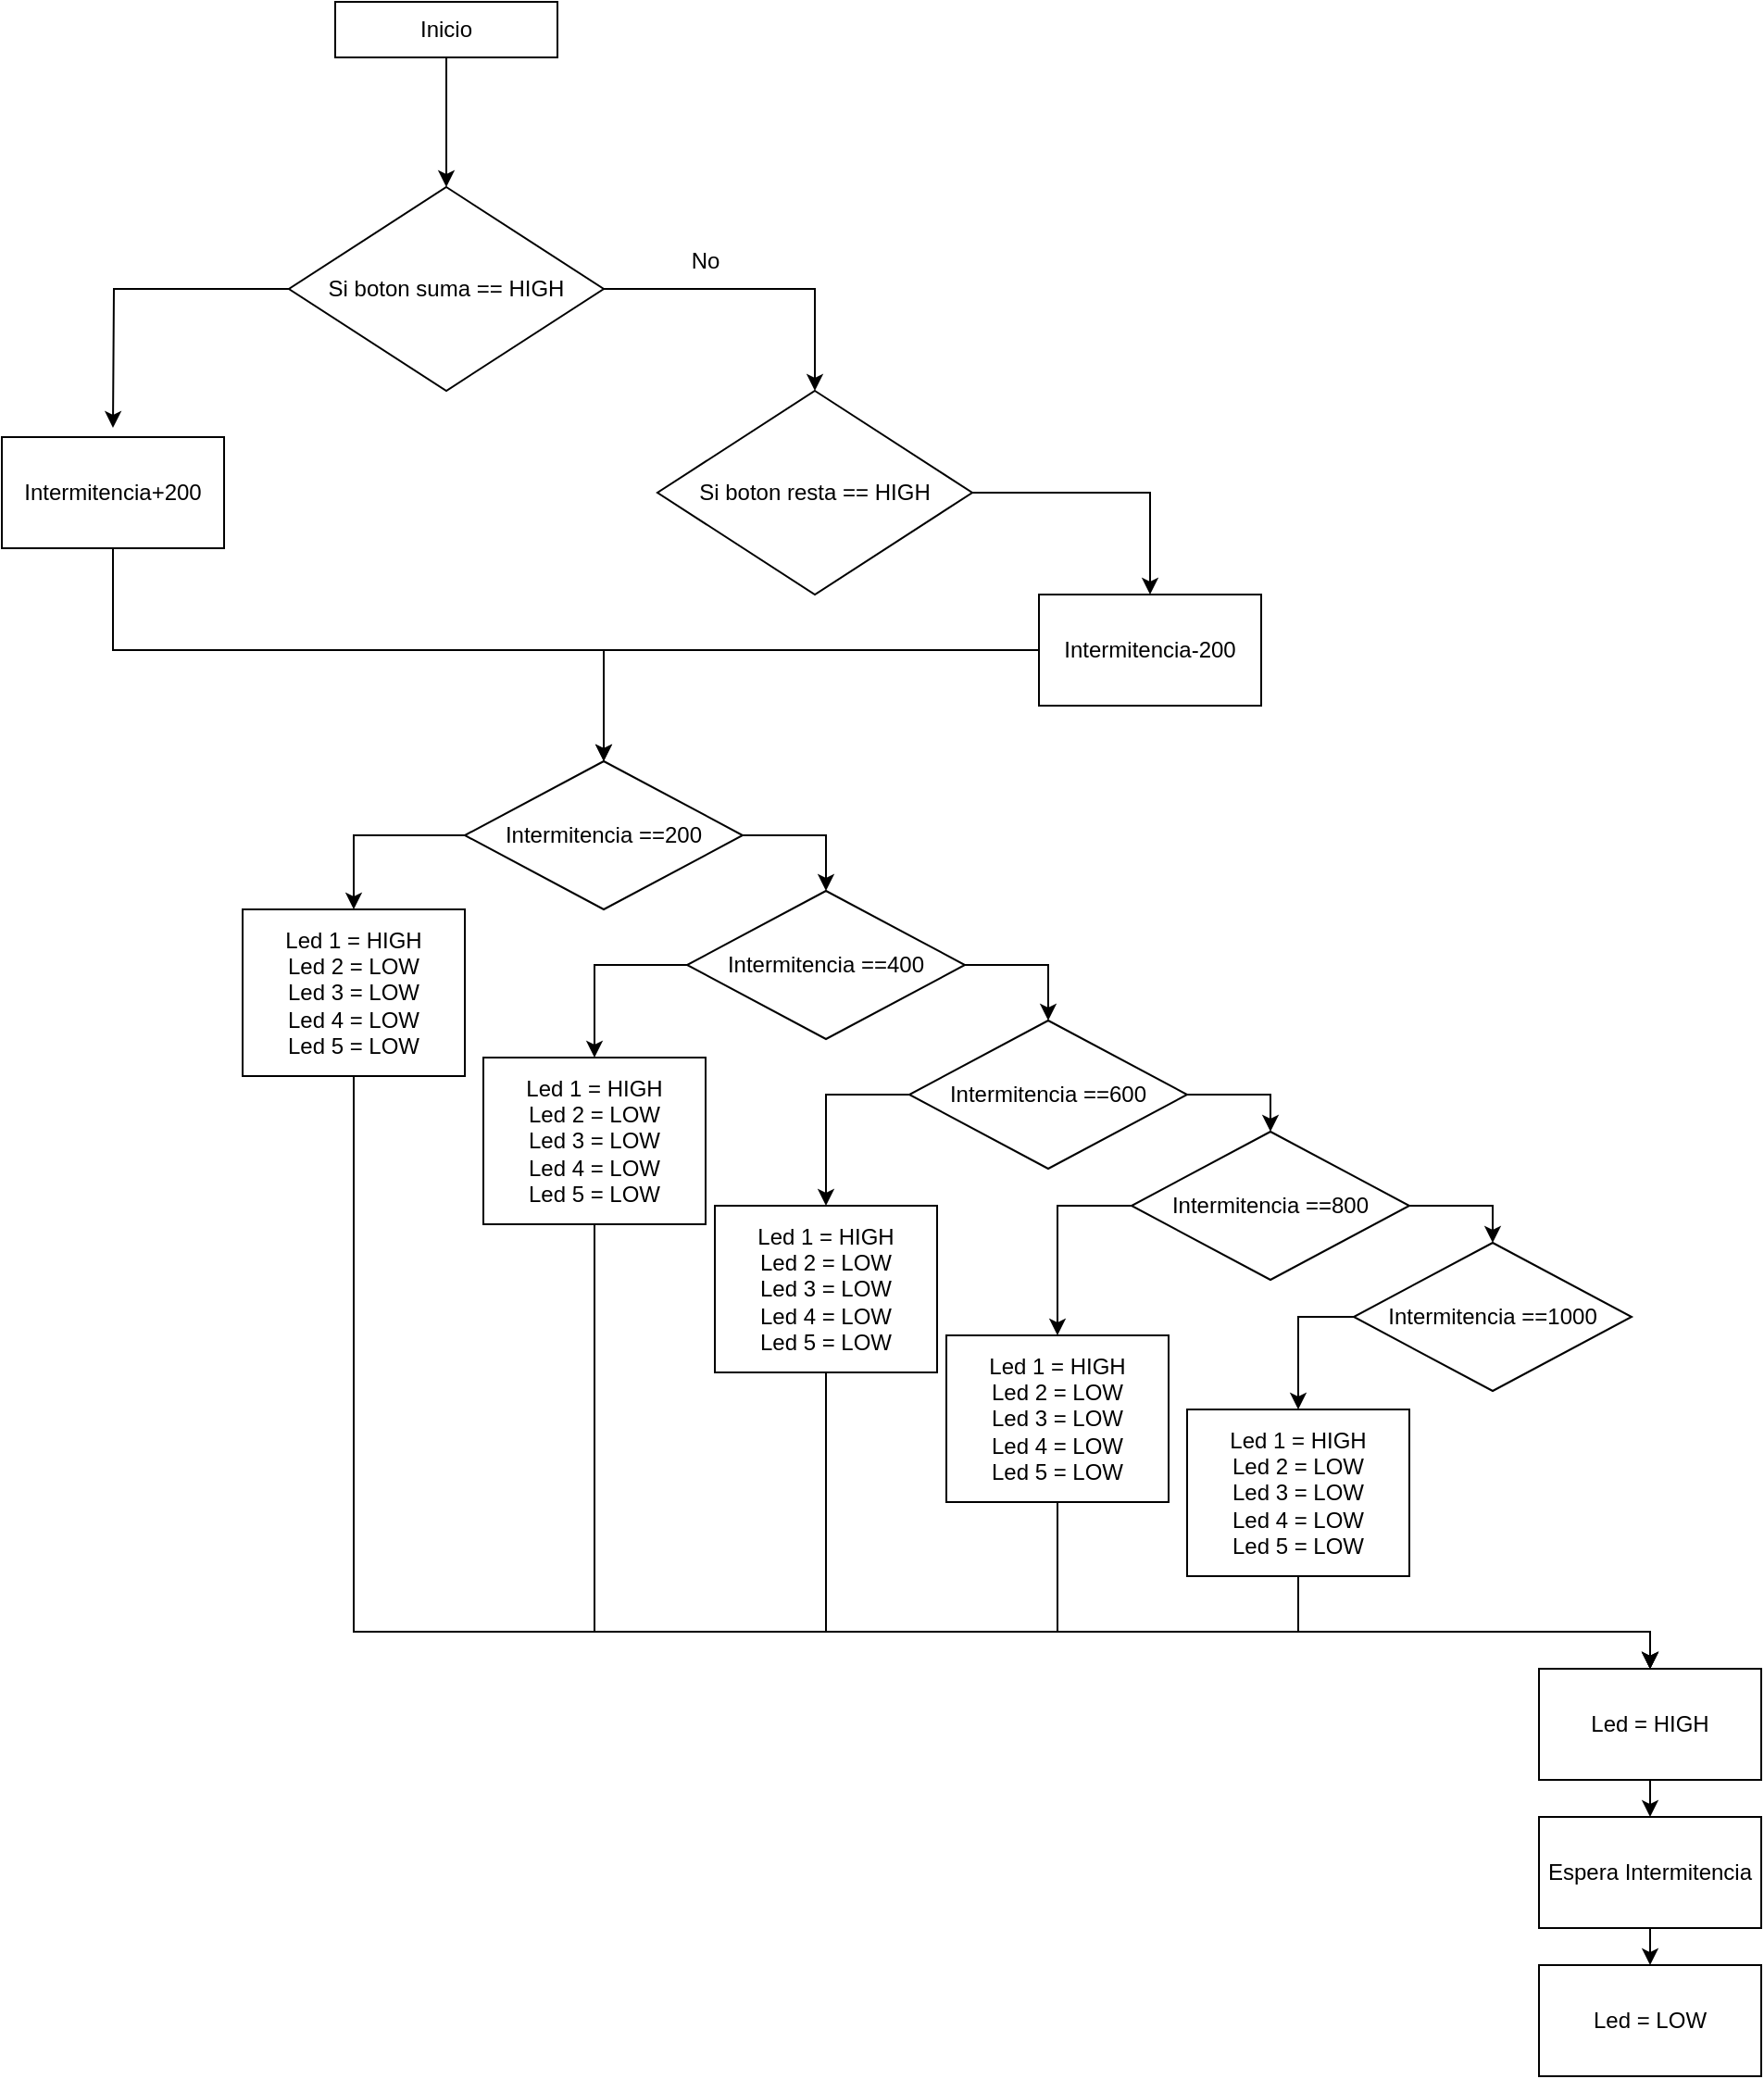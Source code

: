 <mxfile version="13.9.6" type="github">
  <diagram id="iE01cPU_em4rRyx1jpqw" name="Page-1">
    <mxGraphModel dx="1102" dy="581" grid="1" gridSize="10" guides="1" tooltips="1" connect="1" arrows="1" fold="1" page="1" pageScale="1" pageWidth="827" pageHeight="1169" math="0" shadow="0">
      <root>
        <mxCell id="0" />
        <mxCell id="1" parent="0" />
        <mxCell id="VOB8Ha4VLjzvechZsh4D-3" style="edgeStyle=orthogonalEdgeStyle;rounded=0;orthogonalLoop=1;jettySize=auto;html=1;entryX=0.5;entryY=0;entryDx=0;entryDy=0;" edge="1" parent="1" source="VOB8Ha4VLjzvechZsh4D-1" target="VOB8Ha4VLjzvechZsh4D-2">
          <mxGeometry relative="1" as="geometry" />
        </mxCell>
        <mxCell id="VOB8Ha4VLjzvechZsh4D-1" value="Inicio" style="rounded=0;whiteSpace=wrap;html=1;" vertex="1" parent="1">
          <mxGeometry x="240" width="120" height="30" as="geometry" />
        </mxCell>
        <mxCell id="VOB8Ha4VLjzvechZsh4D-5" style="edgeStyle=orthogonalEdgeStyle;rounded=0;orthogonalLoop=1;jettySize=auto;html=1;exitX=1;exitY=0.5;exitDx=0;exitDy=0;entryX=0.5;entryY=0;entryDx=0;entryDy=0;" edge="1" parent="1" source="VOB8Ha4VLjzvechZsh4D-2" target="VOB8Ha4VLjzvechZsh4D-4">
          <mxGeometry relative="1" as="geometry" />
        </mxCell>
        <mxCell id="VOB8Ha4VLjzvechZsh4D-9" style="edgeStyle=orthogonalEdgeStyle;rounded=0;orthogonalLoop=1;jettySize=auto;html=1;" edge="1" parent="1" source="VOB8Ha4VLjzvechZsh4D-2">
          <mxGeometry relative="1" as="geometry">
            <mxPoint x="120" y="230" as="targetPoint" />
          </mxGeometry>
        </mxCell>
        <mxCell id="VOB8Ha4VLjzvechZsh4D-2" value="Si boton suma == HIGH" style="rhombus;whiteSpace=wrap;html=1;" vertex="1" parent="1">
          <mxGeometry x="215" y="100" width="170" height="110" as="geometry" />
        </mxCell>
        <mxCell id="VOB8Ha4VLjzvechZsh4D-11" style="edgeStyle=orthogonalEdgeStyle;rounded=0;orthogonalLoop=1;jettySize=auto;html=1;exitX=1;exitY=0.5;exitDx=0;exitDy=0;entryX=0.5;entryY=0;entryDx=0;entryDy=0;" edge="1" parent="1" source="VOB8Ha4VLjzvechZsh4D-4" target="VOB8Ha4VLjzvechZsh4D-10">
          <mxGeometry relative="1" as="geometry" />
        </mxCell>
        <mxCell id="VOB8Ha4VLjzvechZsh4D-4" value="Si boton resta == HIGH" style="rhombus;whiteSpace=wrap;html=1;" vertex="1" parent="1">
          <mxGeometry x="414" y="210" width="170" height="110" as="geometry" />
        </mxCell>
        <mxCell id="VOB8Ha4VLjzvechZsh4D-6" value="No" style="text;html=1;strokeColor=none;fillColor=none;align=center;verticalAlign=middle;whiteSpace=wrap;rounded=0;" vertex="1" parent="1">
          <mxGeometry x="420" y="130" width="40" height="20" as="geometry" />
        </mxCell>
        <mxCell id="VOB8Ha4VLjzvechZsh4D-21" style="edgeStyle=orthogonalEdgeStyle;rounded=0;orthogonalLoop=1;jettySize=auto;html=1;exitX=0.5;exitY=1;exitDx=0;exitDy=0;" edge="1" parent="1" source="VOB8Ha4VLjzvechZsh4D-7" target="VOB8Ha4VLjzvechZsh4D-12">
          <mxGeometry relative="1" as="geometry">
            <Array as="points">
              <mxPoint x="120" y="350" />
              <mxPoint x="385" y="350" />
            </Array>
          </mxGeometry>
        </mxCell>
        <mxCell id="VOB8Ha4VLjzvechZsh4D-7" value="Intermitencia+200" style="rounded=0;whiteSpace=wrap;html=1;" vertex="1" parent="1">
          <mxGeometry x="60" y="235" width="120" height="60" as="geometry" />
        </mxCell>
        <mxCell id="VOB8Ha4VLjzvechZsh4D-22" style="edgeStyle=orthogonalEdgeStyle;rounded=0;orthogonalLoop=1;jettySize=auto;html=1;exitX=0;exitY=0.5;exitDx=0;exitDy=0;" edge="1" parent="1" source="VOB8Ha4VLjzvechZsh4D-10" target="VOB8Ha4VLjzvechZsh4D-12">
          <mxGeometry relative="1" as="geometry" />
        </mxCell>
        <mxCell id="VOB8Ha4VLjzvechZsh4D-10" value="Intermitencia-200" style="rounded=0;whiteSpace=wrap;html=1;" vertex="1" parent="1">
          <mxGeometry x="620" y="320" width="120" height="60" as="geometry" />
        </mxCell>
        <mxCell id="VOB8Ha4VLjzvechZsh4D-17" style="edgeStyle=orthogonalEdgeStyle;rounded=0;orthogonalLoop=1;jettySize=auto;html=1;exitX=1;exitY=0.5;exitDx=0;exitDy=0;entryX=0.5;entryY=0;entryDx=0;entryDy=0;" edge="1" parent="1" source="VOB8Ha4VLjzvechZsh4D-12" target="VOB8Ha4VLjzvechZsh4D-13">
          <mxGeometry relative="1" as="geometry" />
        </mxCell>
        <mxCell id="VOB8Ha4VLjzvechZsh4D-24" style="edgeStyle=orthogonalEdgeStyle;rounded=0;orthogonalLoop=1;jettySize=auto;html=1;exitX=0;exitY=0.5;exitDx=0;exitDy=0;entryX=0.5;entryY=0;entryDx=0;entryDy=0;" edge="1" parent="1" source="VOB8Ha4VLjzvechZsh4D-12" target="VOB8Ha4VLjzvechZsh4D-23">
          <mxGeometry relative="1" as="geometry" />
        </mxCell>
        <mxCell id="VOB8Ha4VLjzvechZsh4D-12" value="Intermitencia ==200" style="rhombus;whiteSpace=wrap;html=1;" vertex="1" parent="1">
          <mxGeometry x="310" y="410" width="150" height="80" as="geometry" />
        </mxCell>
        <mxCell id="VOB8Ha4VLjzvechZsh4D-18" style="edgeStyle=orthogonalEdgeStyle;rounded=0;orthogonalLoop=1;jettySize=auto;html=1;exitX=1;exitY=0.5;exitDx=0;exitDy=0;entryX=0.5;entryY=0;entryDx=0;entryDy=0;" edge="1" parent="1" source="VOB8Ha4VLjzvechZsh4D-13" target="VOB8Ha4VLjzvechZsh4D-14">
          <mxGeometry relative="1" as="geometry" />
        </mxCell>
        <mxCell id="VOB8Ha4VLjzvechZsh4D-34" style="edgeStyle=orthogonalEdgeStyle;rounded=0;orthogonalLoop=1;jettySize=auto;html=1;exitX=0;exitY=0.5;exitDx=0;exitDy=0;" edge="1" parent="1" source="VOB8Ha4VLjzvechZsh4D-13" target="VOB8Ha4VLjzvechZsh4D-25">
          <mxGeometry relative="1" as="geometry" />
        </mxCell>
        <mxCell id="VOB8Ha4VLjzvechZsh4D-13" value="Intermitencia ==400" style="rhombus;whiteSpace=wrap;html=1;" vertex="1" parent="1">
          <mxGeometry x="430" y="480" width="150" height="80" as="geometry" />
        </mxCell>
        <mxCell id="VOB8Ha4VLjzvechZsh4D-19" style="edgeStyle=orthogonalEdgeStyle;rounded=0;orthogonalLoop=1;jettySize=auto;html=1;exitX=1;exitY=0.5;exitDx=0;exitDy=0;" edge="1" parent="1" source="VOB8Ha4VLjzvechZsh4D-14" target="VOB8Ha4VLjzvechZsh4D-15">
          <mxGeometry relative="1" as="geometry" />
        </mxCell>
        <mxCell id="VOB8Ha4VLjzvechZsh4D-35" style="edgeStyle=orthogonalEdgeStyle;rounded=0;orthogonalLoop=1;jettySize=auto;html=1;exitX=0;exitY=0.5;exitDx=0;exitDy=0;entryX=0.5;entryY=0;entryDx=0;entryDy=0;" edge="1" parent="1" source="VOB8Ha4VLjzvechZsh4D-14" target="VOB8Ha4VLjzvechZsh4D-26">
          <mxGeometry relative="1" as="geometry" />
        </mxCell>
        <mxCell id="VOB8Ha4VLjzvechZsh4D-14" value="Intermitencia ==600" style="rhombus;whiteSpace=wrap;html=1;" vertex="1" parent="1">
          <mxGeometry x="550" y="550" width="150" height="80" as="geometry" />
        </mxCell>
        <mxCell id="VOB8Ha4VLjzvechZsh4D-20" style="edgeStyle=orthogonalEdgeStyle;rounded=0;orthogonalLoop=1;jettySize=auto;html=1;exitX=1;exitY=0.5;exitDx=0;exitDy=0;entryX=0.5;entryY=0;entryDx=0;entryDy=0;" edge="1" parent="1" source="VOB8Ha4VLjzvechZsh4D-15" target="VOB8Ha4VLjzvechZsh4D-16">
          <mxGeometry relative="1" as="geometry" />
        </mxCell>
        <mxCell id="VOB8Ha4VLjzvechZsh4D-36" style="edgeStyle=orthogonalEdgeStyle;rounded=0;orthogonalLoop=1;jettySize=auto;html=1;exitX=0;exitY=0.5;exitDx=0;exitDy=0;entryX=0.5;entryY=0;entryDx=0;entryDy=0;" edge="1" parent="1" source="VOB8Ha4VLjzvechZsh4D-15" target="VOB8Ha4VLjzvechZsh4D-27">
          <mxGeometry relative="1" as="geometry" />
        </mxCell>
        <mxCell id="VOB8Ha4VLjzvechZsh4D-15" value="Intermitencia ==800" style="rhombus;whiteSpace=wrap;html=1;" vertex="1" parent="1">
          <mxGeometry x="670" y="610" width="150" height="80" as="geometry" />
        </mxCell>
        <mxCell id="VOB8Ha4VLjzvechZsh4D-38" style="edgeStyle=orthogonalEdgeStyle;rounded=0;orthogonalLoop=1;jettySize=auto;html=1;exitX=0;exitY=0.5;exitDx=0;exitDy=0;entryX=0.5;entryY=0;entryDx=0;entryDy=0;" edge="1" parent="1" source="VOB8Ha4VLjzvechZsh4D-16" target="VOB8Ha4VLjzvechZsh4D-28">
          <mxGeometry relative="1" as="geometry" />
        </mxCell>
        <mxCell id="VOB8Ha4VLjzvechZsh4D-16" value="Intermitencia ==1000" style="rhombus;whiteSpace=wrap;html=1;" vertex="1" parent="1">
          <mxGeometry x="790" y="670" width="150" height="80" as="geometry" />
        </mxCell>
        <mxCell id="VOB8Ha4VLjzvechZsh4D-48" style="edgeStyle=orthogonalEdgeStyle;rounded=0;orthogonalLoop=1;jettySize=auto;html=1;exitX=0.5;exitY=1;exitDx=0;exitDy=0;" edge="1" parent="1" source="VOB8Ha4VLjzvechZsh4D-23" target="VOB8Ha4VLjzvechZsh4D-39">
          <mxGeometry relative="1" as="geometry">
            <Array as="points">
              <mxPoint x="250" y="880" />
              <mxPoint x="950" y="880" />
            </Array>
          </mxGeometry>
        </mxCell>
        <mxCell id="VOB8Ha4VLjzvechZsh4D-23" value="Led 1 = HIGH&lt;br&gt;Led 2 = LOW&lt;br&gt;Led 3 = LOW&lt;br&gt;Led 4 = LOW&lt;br&gt;Led 5 = LOW" style="rounded=0;whiteSpace=wrap;html=1;" vertex="1" parent="1">
          <mxGeometry x="190" y="490" width="120" height="90" as="geometry" />
        </mxCell>
        <mxCell id="VOB8Ha4VLjzvechZsh4D-47" style="edgeStyle=orthogonalEdgeStyle;rounded=0;orthogonalLoop=1;jettySize=auto;html=1;exitX=0.5;exitY=1;exitDx=0;exitDy=0;" edge="1" parent="1" source="VOB8Ha4VLjzvechZsh4D-25" target="VOB8Ha4VLjzvechZsh4D-39">
          <mxGeometry relative="1" as="geometry">
            <Array as="points">
              <mxPoint x="380" y="880" />
              <mxPoint x="950" y="880" />
            </Array>
          </mxGeometry>
        </mxCell>
        <mxCell id="VOB8Ha4VLjzvechZsh4D-25" value="Led 1 = HIGH&lt;br&gt;Led 2 = LOW&lt;br&gt;Led 3 = LOW&lt;br&gt;Led 4 = LOW&lt;br&gt;Led 5 = LOW" style="rounded=0;whiteSpace=wrap;html=1;" vertex="1" parent="1">
          <mxGeometry x="320" y="570" width="120" height="90" as="geometry" />
        </mxCell>
        <mxCell id="VOB8Ha4VLjzvechZsh4D-46" style="edgeStyle=orthogonalEdgeStyle;rounded=0;orthogonalLoop=1;jettySize=auto;html=1;exitX=0.5;exitY=1;exitDx=0;exitDy=0;" edge="1" parent="1" source="VOB8Ha4VLjzvechZsh4D-26">
          <mxGeometry relative="1" as="geometry">
            <mxPoint x="950" y="900" as="targetPoint" />
            <Array as="points">
              <mxPoint x="505" y="880" />
              <mxPoint x="950" y="880" />
            </Array>
          </mxGeometry>
        </mxCell>
        <mxCell id="VOB8Ha4VLjzvechZsh4D-26" value="Led 1 = HIGH&lt;br&gt;Led 2 = LOW&lt;br&gt;Led 3 = LOW&lt;br&gt;Led 4 = LOW&lt;br&gt;Led 5 = LOW" style="rounded=0;whiteSpace=wrap;html=1;" vertex="1" parent="1">
          <mxGeometry x="445" y="650" width="120" height="90" as="geometry" />
        </mxCell>
        <mxCell id="VOB8Ha4VLjzvechZsh4D-45" style="edgeStyle=orthogonalEdgeStyle;rounded=0;orthogonalLoop=1;jettySize=auto;html=1;exitX=0.5;exitY=1;exitDx=0;exitDy=0;entryX=0.5;entryY=0;entryDx=0;entryDy=0;" edge="1" parent="1" source="VOB8Ha4VLjzvechZsh4D-27" target="VOB8Ha4VLjzvechZsh4D-39">
          <mxGeometry relative="1" as="geometry">
            <Array as="points">
              <mxPoint x="630" y="880" />
              <mxPoint x="950" y="880" />
            </Array>
          </mxGeometry>
        </mxCell>
        <mxCell id="VOB8Ha4VLjzvechZsh4D-27" value="Led 1 = HIGH&lt;br&gt;Led 2 = LOW&lt;br&gt;Led 3 = LOW&lt;br&gt;Led 4 = LOW&lt;br&gt;Led 5 = LOW" style="rounded=0;whiteSpace=wrap;html=1;" vertex="1" parent="1">
          <mxGeometry x="570" y="720" width="120" height="90" as="geometry" />
        </mxCell>
        <mxCell id="VOB8Ha4VLjzvechZsh4D-44" style="edgeStyle=orthogonalEdgeStyle;rounded=0;orthogonalLoop=1;jettySize=auto;html=1;exitX=0.5;exitY=1;exitDx=0;exitDy=0;entryX=0.5;entryY=0;entryDx=0;entryDy=0;" edge="1" parent="1" source="VOB8Ha4VLjzvechZsh4D-28" target="VOB8Ha4VLjzvechZsh4D-39">
          <mxGeometry relative="1" as="geometry">
            <Array as="points">
              <mxPoint x="760" y="880" />
              <mxPoint x="950" y="880" />
            </Array>
          </mxGeometry>
        </mxCell>
        <mxCell id="VOB8Ha4VLjzvechZsh4D-28" value="Led 1 = HIGH&lt;br&gt;Led 2 = LOW&lt;br&gt;Led 3 = LOW&lt;br&gt;Led 4 = LOW&lt;br&gt;Led 5 = LOW" style="rounded=0;whiteSpace=wrap;html=1;" vertex="1" parent="1">
          <mxGeometry x="700" y="760" width="120" height="90" as="geometry" />
        </mxCell>
        <mxCell id="VOB8Ha4VLjzvechZsh4D-42" style="edgeStyle=orthogonalEdgeStyle;rounded=0;orthogonalLoop=1;jettySize=auto;html=1;exitX=0.5;exitY=1;exitDx=0;exitDy=0;entryX=0.5;entryY=0;entryDx=0;entryDy=0;" edge="1" parent="1" source="VOB8Ha4VLjzvechZsh4D-39" target="VOB8Ha4VLjzvechZsh4D-40">
          <mxGeometry relative="1" as="geometry" />
        </mxCell>
        <mxCell id="VOB8Ha4VLjzvechZsh4D-39" value="Led = HIGH" style="rounded=0;whiteSpace=wrap;html=1;" vertex="1" parent="1">
          <mxGeometry x="890" y="900" width="120" height="60" as="geometry" />
        </mxCell>
        <mxCell id="VOB8Ha4VLjzvechZsh4D-43" style="edgeStyle=orthogonalEdgeStyle;rounded=0;orthogonalLoop=1;jettySize=auto;html=1;exitX=0.5;exitY=1;exitDx=0;exitDy=0;entryX=0.5;entryY=0;entryDx=0;entryDy=0;" edge="1" parent="1" source="VOB8Ha4VLjzvechZsh4D-40" target="VOB8Ha4VLjzvechZsh4D-41">
          <mxGeometry relative="1" as="geometry" />
        </mxCell>
        <mxCell id="VOB8Ha4VLjzvechZsh4D-40" value="Espera Intermitencia" style="rounded=0;whiteSpace=wrap;html=1;" vertex="1" parent="1">
          <mxGeometry x="890" y="980" width="120" height="60" as="geometry" />
        </mxCell>
        <mxCell id="VOB8Ha4VLjzvechZsh4D-41" value="Led = LOW" style="rounded=0;whiteSpace=wrap;html=1;" vertex="1" parent="1">
          <mxGeometry x="890" y="1060" width="120" height="60" as="geometry" />
        </mxCell>
      </root>
    </mxGraphModel>
  </diagram>
</mxfile>
